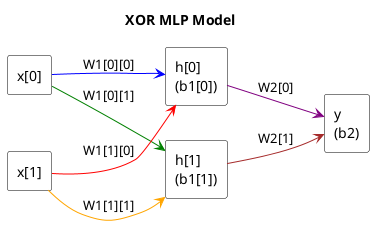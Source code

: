 @startuml XOR_MLP_Horizontal

skinparam rectangle {
  BackgroundColor White
  BorderColor Black
}

left to right direction
title XOR MLP Model

' Input Layer
rectangle "x[0]" as X0
rectangle "x[1]" as X1

' Hidden Layer
rectangle "h[0]\n(b1[0])" as H0
rectangle "h[1]\n(b1[1])" as H1

' Output Layer
rectangle "y\n(b2)" as Y

' Connections Input -> Hidden
X0 -[#blue]-> H0 : W1[0][0]
X0 -[#green]-> H1 : W1[0][1]
X1 -[#red]-> H0 : W1[1][0]
X1 -[#orange]-> H1 : W1[1][1]

' Connections Hidden -> Output
H0 -[#purple]-> Y : W2[0]
H1 -[#brown]-> Y : W2[1]

@enduml

